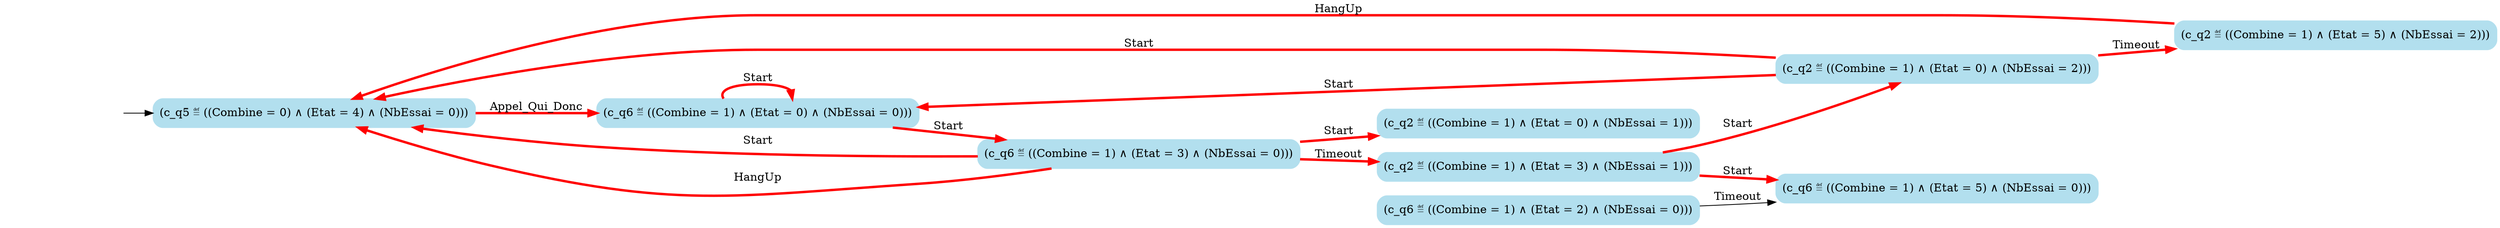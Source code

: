 digraph G {

	rankdir = LR;

	start_c_q5_23[style=invisible];

	node[shape=box, style="rounded, filled", color=lightblue2];

	c_q6_27[label="(c_q6 ≝ ((Combine = 1) ∧ (Etat = 0) ∧ (NbEssai = 0)))"];
	c_q2_26[label="(c_q2 ≝ ((Combine = 1) ∧ (Etat = 0) ∧ (NbEssai = 2)))"];
	c_q6_25[label="(c_q6 ≝ ((Combine = 1) ∧ (Etat = 5) ∧ (NbEssai = 0)))"];
	c_q2_9[label="(c_q2 ≝ ((Combine = 1) ∧ (Etat = 0) ∧ (NbEssai = 1)))"];
	c_q2_20[label="(c_q2 ≝ ((Combine = 1) ∧ (Etat = 5) ∧ (NbEssai = 2)))"];
	c_q6_14[label="(c_q6 ≝ ((Combine = 1) ∧ (Etat = 3) ∧ (NbEssai = 0)))"];
	c_q2_24[label="(c_q2 ≝ ((Combine = 1) ∧ (Etat = 3) ∧ (NbEssai = 1)))"];
	c_q5_23[label="(c_q5 ≝ ((Combine = 0) ∧ (Etat = 4) ∧ (NbEssai = 0)))"];
	c_q6_6[label="(c_q6 ≝ ((Combine = 1) ∧ (Etat = 2) ∧ (NbEssai = 0)))"];

	start_c_q5_23 -> c_q5_23;
	c_q5_23 -> c_q6_27[label="Appel_Qui_Donc", penwidth=3, color=red];
	c_q6_27 -> c_q6_14[label="Start", penwidth=3, color=red];
	c_q6_27 -> c_q6_27[label="Start", penwidth=3, color=red];
	c_q6_6 -> c_q6_25[label="Timeout"];
	c_q6_14 -> c_q2_9[label="Start", penwidth=3, color=red];
	c_q6_14 -> c_q2_24[label="Timeout", penwidth=3, color=red];
	c_q6_14 -> c_q5_23[label="HangUp", penwidth=3, color=red];
	c_q6_14 -> c_q5_23[label="Start", penwidth=3, color=red];
	c_q2_24 -> c_q2_26[label="Start", penwidth=3, color=red];
	c_q2_26 -> c_q2_20[label="Timeout", penwidth=3, color=red];
	c_q2_20 -> c_q5_23[label="HangUp", penwidth=3, color=red];
	c_q2_26 -> c_q5_23[label="Start", penwidth=3, color=red];
	c_q2_24 -> c_q6_25[label="Start", penwidth=3, color=red];
	c_q2_26 -> c_q6_27[label="Start", penwidth=3, color=red];

}